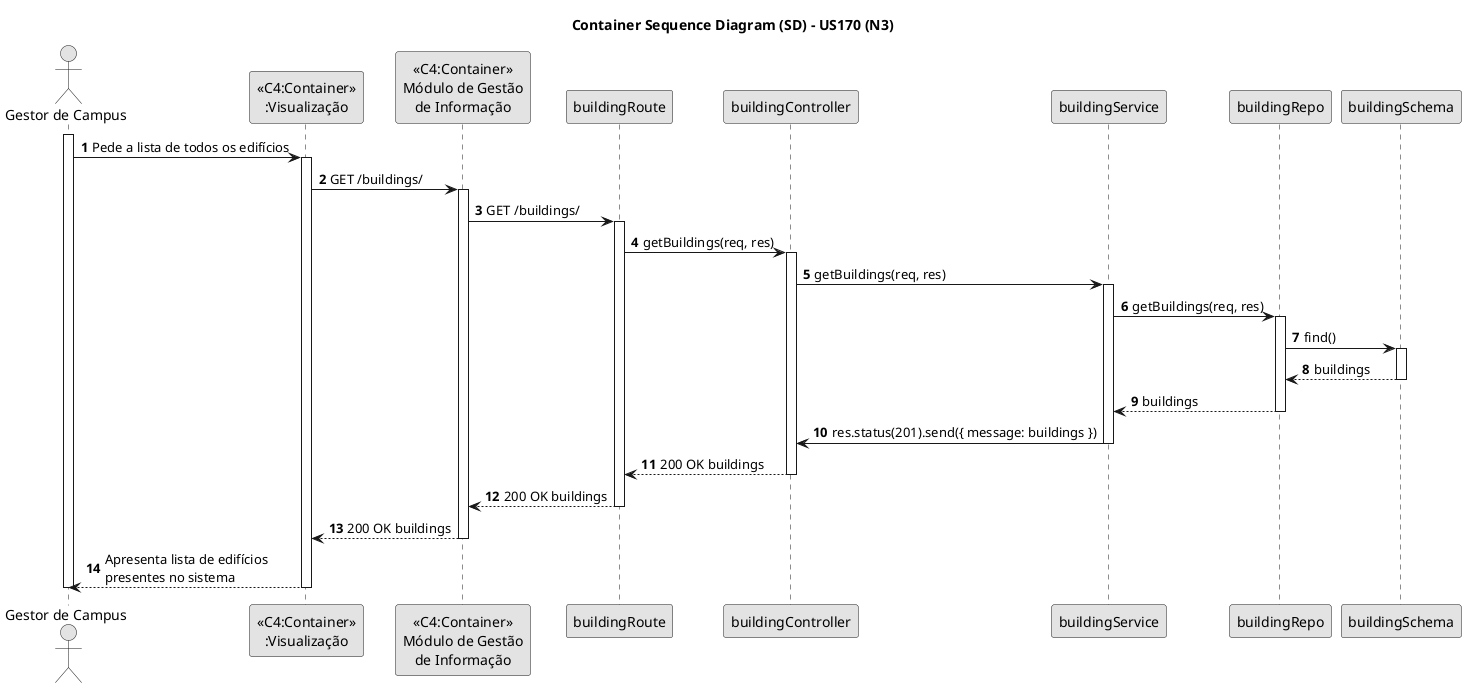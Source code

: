 @startuml
skinparam monochrome true
skinparam packageStyle rectangle
skinparam shadowing false

title Container Sequence Diagram (SD) - US170 (N3)

autonumber

actor "Gestor de Campus"

activate "Gestor de Campus"
"Gestor de Campus" -> "<<C4:Container>>\n:Visualização": Pede a lista de todos os edifícios
activate "<<C4:Container>>\n:Visualização"
"<<C4:Container>>\n:Visualização" -> "<<C4:Container>>\nMódulo de Gestão\nde Informação": GET /buildings/

activate "<<C4:Container>>\nMódulo de Gestão\nde Informação"
"<<C4:Container>>\nMódulo de Gestão\nde Informação" -> buildingRoute: GET /buildings/
activate buildingRoute
buildingRoute -> buildingController: getBuildings(req, res)
activate buildingController
buildingController -> buildingService: getBuildings(req, res)
activate buildingService
buildingService -> buildingRepo: getBuildings(req, res)
activate buildingRepo
buildingRepo -> buildingSchema: find()
activate buildingSchema
buildingSchema --> buildingRepo: buildings
deactivate buildingSchema
buildingRepo --> buildingService: buildings
deactivate buildingRepo
buildingService -> buildingController: res.status(201).send({ message: buildings })
deactivate buildingService
buildingController --> buildingRoute : 200 OK buildings
deactivate buildingController
buildingRoute --> "<<C4:Container>>\nMódulo de Gestão\nde Informação" : 200 OK buildings
deactivate buildingRoute
"<<C4:Container>>\nMódulo de Gestão\nde Informação" --> "<<C4:Container>>\n:Visualização": 200 OK buildings
deactivate "<<C4:Container>>\nMódulo de Gestão\nde Informação"
"Gestor de Campus" <-- "<<C4:Container>>\n:Visualização": Apresenta lista de edifícios\npresentes no sistema
deactivate "<<C4:Container>>\n:Visualização"
deactivate "Gestor de Campus"


@enduml